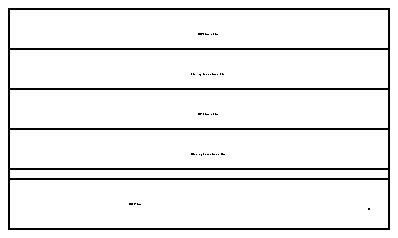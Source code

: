 ...\"
...\"  @OSF_COPYRIGHT@
...\"  COPYRIGHT NOTICE
...\"  Copyright (c) 1990, 1991, 1992, 1993 Open Software Foundation, Inc.
...\"  ALL RIGHTS RESERVED (DCE).  See the file named COPYRIGHT.DCE in the
...\"  src directory for the full copyright text.
...\"
...\"
...\" HISTORY
...\" $Log: 2_config_05.pic,v $
...\" Revision 1.1.2.4  1994/04/07  19:57:17  rom
...\" 	{enh, 10306, R1.1}
...\" 	Move change bars to chapter file.
...\" 	[1994/04/07  19:20:30  rom]
...\"
...\" 	{enh, 10306, R1.1}
...\" 	Remove diskless documentation from the DCE doc set.
...\" 	[1994/04/07  18:11:05  rom]
...\"
...\" Revision 1.1.2.3  1993/01/29  17:20:40  cjd
...\" 	Embedded copyright notice
...\" 	[1993/01/29  17:04:49  cjd]
...\" 
...\" Revision 1.1.2.2  1992/09/01  17:14:51  weir
...\" 	Moved
...\" 	[1992/09/01  17:01:20  weir]
...\" 
...\" Revision 1.1  1992/01/29  15:41:39  damon
...\" 	Initial revision
...\" 
...\" $EndLog$
...\"
...\" (c) Copyright 1991, Open Software Foundation, Inc. ALL RIGHTS RESERVED
.PS
scale = 80
line   from 0, 20 \
	to 152, 20 
"\fR\s10DCE User\s0\fP" ljust at 48, 12
box  wid 152 ht 88 at 76, 44
line   from 0, 24 \
	to 152, 24 
line   from 0, 40 \
	to 152, 40 
line   from 0, 56 \
	to 152, 56 
line   from 0, 72 \
	to 152, 72 
"\fR\s10DFS Admin Client\s0\fP"  at 80, 80
"\fR\s10Security Service Admin Client\s0\fP"  at 80, 64
"\fR\s10DTS Admin Client\s0\fP"  at 80, 48
"\fR\s10Directory Service Admin Client\s0\fP"  at 80, 32
box  wid 0 ht 0 at 144, 8
.PE

